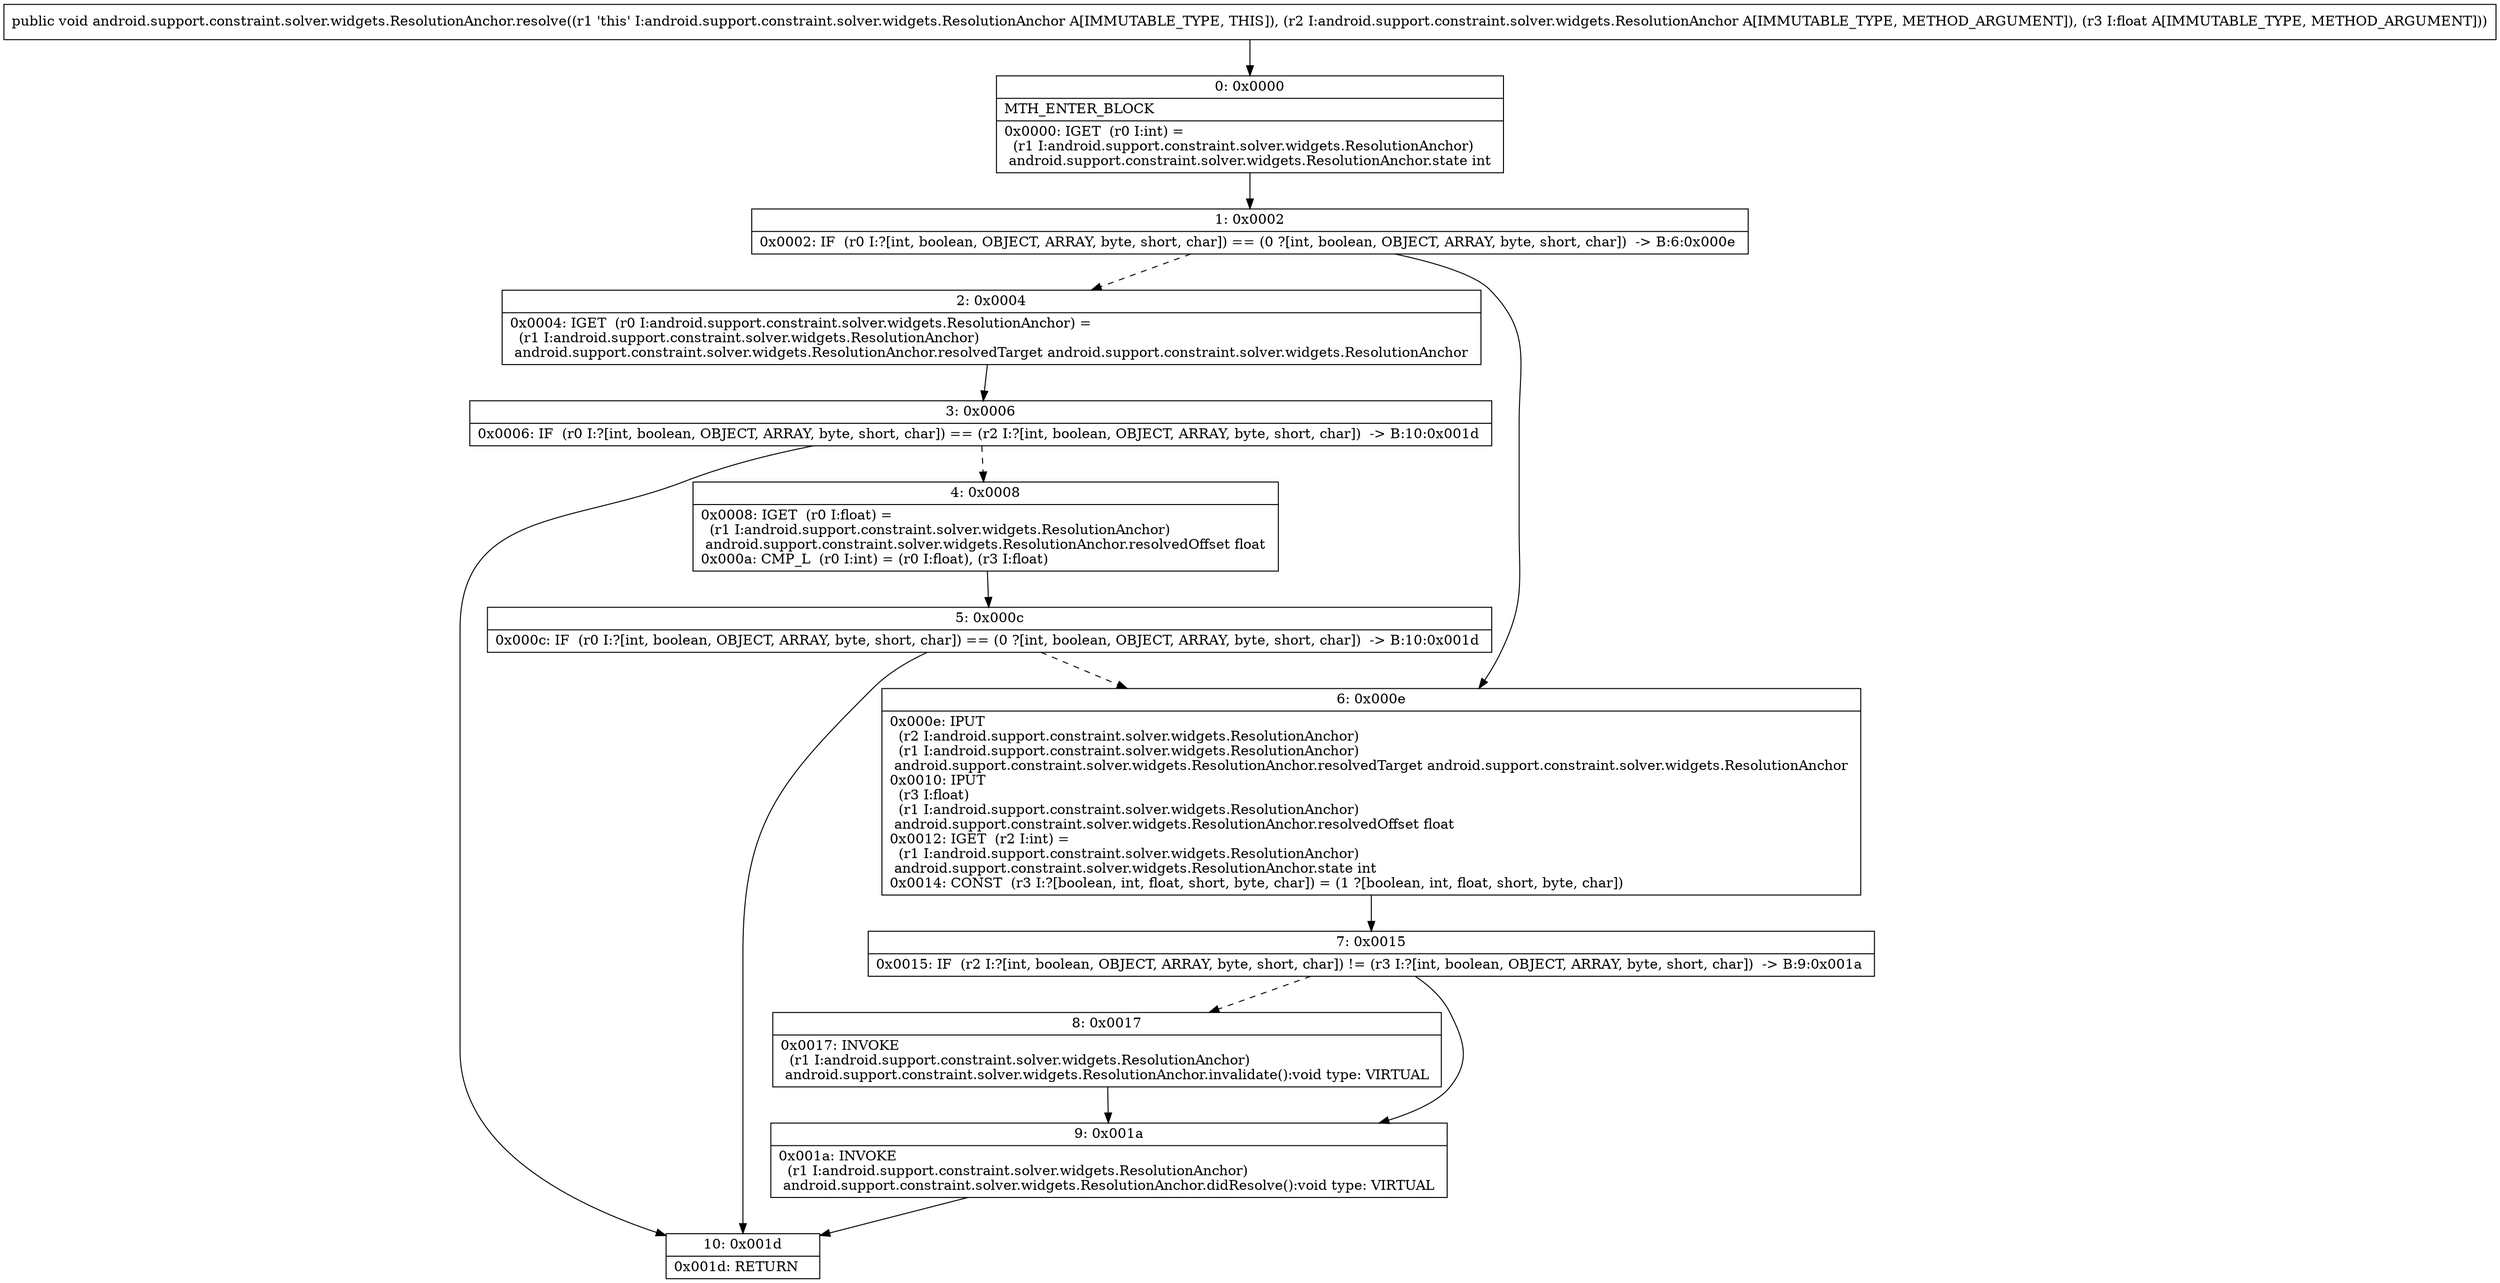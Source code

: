 digraph "CFG forandroid.support.constraint.solver.widgets.ResolutionAnchor.resolve(Landroid\/support\/constraint\/solver\/widgets\/ResolutionAnchor;F)V" {
Node_0 [shape=record,label="{0\:\ 0x0000|MTH_ENTER_BLOCK\l|0x0000: IGET  (r0 I:int) = \l  (r1 I:android.support.constraint.solver.widgets.ResolutionAnchor)\l android.support.constraint.solver.widgets.ResolutionAnchor.state int \l}"];
Node_1 [shape=record,label="{1\:\ 0x0002|0x0002: IF  (r0 I:?[int, boolean, OBJECT, ARRAY, byte, short, char]) == (0 ?[int, boolean, OBJECT, ARRAY, byte, short, char])  \-\> B:6:0x000e \l}"];
Node_2 [shape=record,label="{2\:\ 0x0004|0x0004: IGET  (r0 I:android.support.constraint.solver.widgets.ResolutionAnchor) = \l  (r1 I:android.support.constraint.solver.widgets.ResolutionAnchor)\l android.support.constraint.solver.widgets.ResolutionAnchor.resolvedTarget android.support.constraint.solver.widgets.ResolutionAnchor \l}"];
Node_3 [shape=record,label="{3\:\ 0x0006|0x0006: IF  (r0 I:?[int, boolean, OBJECT, ARRAY, byte, short, char]) == (r2 I:?[int, boolean, OBJECT, ARRAY, byte, short, char])  \-\> B:10:0x001d \l}"];
Node_4 [shape=record,label="{4\:\ 0x0008|0x0008: IGET  (r0 I:float) = \l  (r1 I:android.support.constraint.solver.widgets.ResolutionAnchor)\l android.support.constraint.solver.widgets.ResolutionAnchor.resolvedOffset float \l0x000a: CMP_L  (r0 I:int) = (r0 I:float), (r3 I:float) \l}"];
Node_5 [shape=record,label="{5\:\ 0x000c|0x000c: IF  (r0 I:?[int, boolean, OBJECT, ARRAY, byte, short, char]) == (0 ?[int, boolean, OBJECT, ARRAY, byte, short, char])  \-\> B:10:0x001d \l}"];
Node_6 [shape=record,label="{6\:\ 0x000e|0x000e: IPUT  \l  (r2 I:android.support.constraint.solver.widgets.ResolutionAnchor)\l  (r1 I:android.support.constraint.solver.widgets.ResolutionAnchor)\l android.support.constraint.solver.widgets.ResolutionAnchor.resolvedTarget android.support.constraint.solver.widgets.ResolutionAnchor \l0x0010: IPUT  \l  (r3 I:float)\l  (r1 I:android.support.constraint.solver.widgets.ResolutionAnchor)\l android.support.constraint.solver.widgets.ResolutionAnchor.resolvedOffset float \l0x0012: IGET  (r2 I:int) = \l  (r1 I:android.support.constraint.solver.widgets.ResolutionAnchor)\l android.support.constraint.solver.widgets.ResolutionAnchor.state int \l0x0014: CONST  (r3 I:?[boolean, int, float, short, byte, char]) = (1 ?[boolean, int, float, short, byte, char]) \l}"];
Node_7 [shape=record,label="{7\:\ 0x0015|0x0015: IF  (r2 I:?[int, boolean, OBJECT, ARRAY, byte, short, char]) != (r3 I:?[int, boolean, OBJECT, ARRAY, byte, short, char])  \-\> B:9:0x001a \l}"];
Node_8 [shape=record,label="{8\:\ 0x0017|0x0017: INVOKE  \l  (r1 I:android.support.constraint.solver.widgets.ResolutionAnchor)\l android.support.constraint.solver.widgets.ResolutionAnchor.invalidate():void type: VIRTUAL \l}"];
Node_9 [shape=record,label="{9\:\ 0x001a|0x001a: INVOKE  \l  (r1 I:android.support.constraint.solver.widgets.ResolutionAnchor)\l android.support.constraint.solver.widgets.ResolutionAnchor.didResolve():void type: VIRTUAL \l}"];
Node_10 [shape=record,label="{10\:\ 0x001d|0x001d: RETURN   \l}"];
MethodNode[shape=record,label="{public void android.support.constraint.solver.widgets.ResolutionAnchor.resolve((r1 'this' I:android.support.constraint.solver.widgets.ResolutionAnchor A[IMMUTABLE_TYPE, THIS]), (r2 I:android.support.constraint.solver.widgets.ResolutionAnchor A[IMMUTABLE_TYPE, METHOD_ARGUMENT]), (r3 I:float A[IMMUTABLE_TYPE, METHOD_ARGUMENT])) }"];
MethodNode -> Node_0;
Node_0 -> Node_1;
Node_1 -> Node_2[style=dashed];
Node_1 -> Node_6;
Node_2 -> Node_3;
Node_3 -> Node_4[style=dashed];
Node_3 -> Node_10;
Node_4 -> Node_5;
Node_5 -> Node_6[style=dashed];
Node_5 -> Node_10;
Node_6 -> Node_7;
Node_7 -> Node_8[style=dashed];
Node_7 -> Node_9;
Node_8 -> Node_9;
Node_9 -> Node_10;
}

